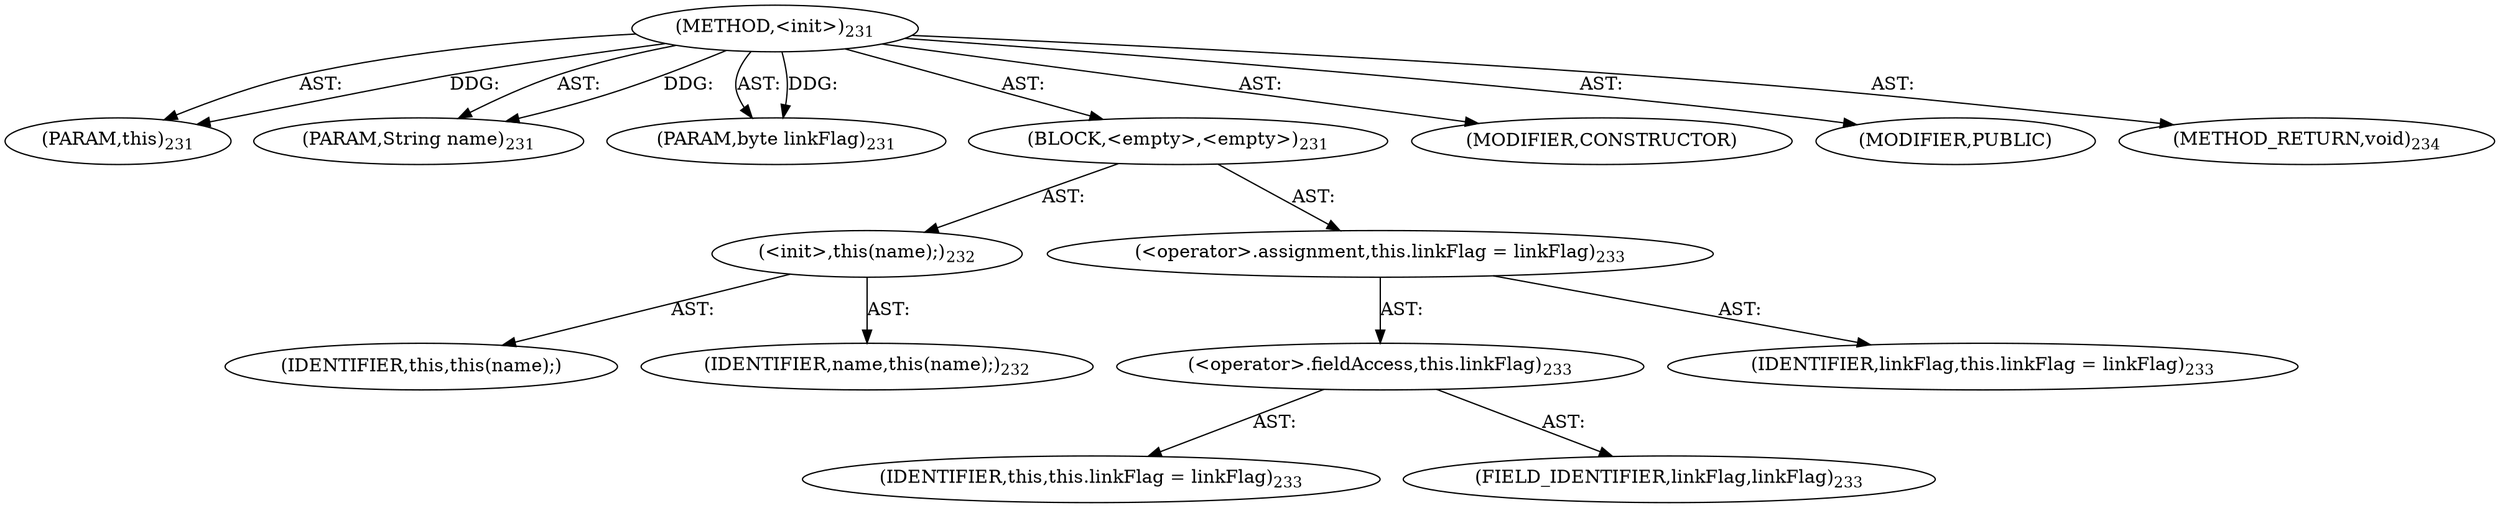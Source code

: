 digraph "&lt;init&gt;" {  
"111669149698" [label = <(METHOD,&lt;init&gt;)<SUB>231</SUB>> ]
"115964117023" [label = <(PARAM,this)<SUB>231</SUB>> ]
"115964117026" [label = <(PARAM,String name)<SUB>231</SUB>> ]
"115964117028" [label = <(PARAM,byte linkFlag)<SUB>231</SUB>> ]
"25769803780" [label = <(BLOCK,&lt;empty&gt;,&lt;empty&gt;)<SUB>231</SUB>> ]
"30064771073" [label = <(&lt;init&gt;,this(name);)<SUB>232</SUB>> ]
"68719476823" [label = <(IDENTIFIER,this,this(name);)> ]
"68719476843" [label = <(IDENTIFIER,name,this(name);)<SUB>232</SUB>> ]
"30064771169" [label = <(&lt;operator&gt;.assignment,this.linkFlag = linkFlag)<SUB>233</SUB>> ]
"30064771170" [label = <(&lt;operator&gt;.fieldAccess,this.linkFlag)<SUB>233</SUB>> ]
"68719476824" [label = <(IDENTIFIER,this,this.linkFlag = linkFlag)<SUB>233</SUB>> ]
"55834574885" [label = <(FIELD_IDENTIFIER,linkFlag,linkFlag)<SUB>233</SUB>> ]
"68719476870" [label = <(IDENTIFIER,linkFlag,this.linkFlag = linkFlag)<SUB>233</SUB>> ]
"133143986203" [label = <(MODIFIER,CONSTRUCTOR)> ]
"133143986204" [label = <(MODIFIER,PUBLIC)> ]
"128849018882" [label = <(METHOD_RETURN,void)<SUB>234</SUB>> ]
  "111669149698" -> "115964117023"  [ label = "AST: "] 
  "111669149698" -> "115964117026"  [ label = "AST: "] 
  "111669149698" -> "115964117028"  [ label = "AST: "] 
  "111669149698" -> "25769803780"  [ label = "AST: "] 
  "111669149698" -> "133143986203"  [ label = "AST: "] 
  "111669149698" -> "133143986204"  [ label = "AST: "] 
  "111669149698" -> "128849018882"  [ label = "AST: "] 
  "25769803780" -> "30064771073"  [ label = "AST: "] 
  "25769803780" -> "30064771169"  [ label = "AST: "] 
  "30064771073" -> "68719476823"  [ label = "AST: "] 
  "30064771073" -> "68719476843"  [ label = "AST: "] 
  "30064771169" -> "30064771170"  [ label = "AST: "] 
  "30064771169" -> "68719476870"  [ label = "AST: "] 
  "30064771170" -> "68719476824"  [ label = "AST: "] 
  "30064771170" -> "55834574885"  [ label = "AST: "] 
  "111669149698" -> "115964117023"  [ label = "DDG: "] 
  "111669149698" -> "115964117026"  [ label = "DDG: "] 
  "111669149698" -> "115964117028"  [ label = "DDG: "] 
}
